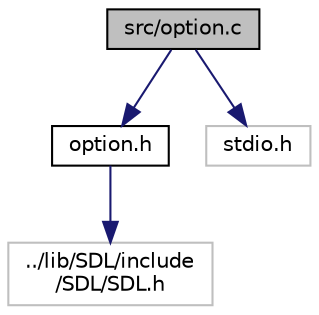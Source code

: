 digraph "src/option.c"
{
  edge [fontname="Helvetica",fontsize="10",labelfontname="Helvetica",labelfontsize="10"];
  node [fontname="Helvetica",fontsize="10",shape=record];
  Node1 [label="src/option.c",height=0.2,width=0.4,color="black", fillcolor="grey75", style="filled", fontcolor="black"];
  Node1 -> Node2 [color="midnightblue",fontsize="10",style="solid"];
  Node2 [label="option.h",height=0.2,width=0.4,color="black", fillcolor="white", style="filled",URL="$option_8h.html",tooltip="Header du fichier option.c. "];
  Node2 -> Node3 [color="midnightblue",fontsize="10",style="solid"];
  Node3 [label="../lib/SDL/include\l/SDL/SDL.h",height=0.2,width=0.4,color="grey75", fillcolor="white", style="filled"];
  Node1 -> Node4 [color="midnightblue",fontsize="10",style="solid"];
  Node4 [label="stdio.h",height=0.2,width=0.4,color="grey75", fillcolor="white", style="filled"];
}
